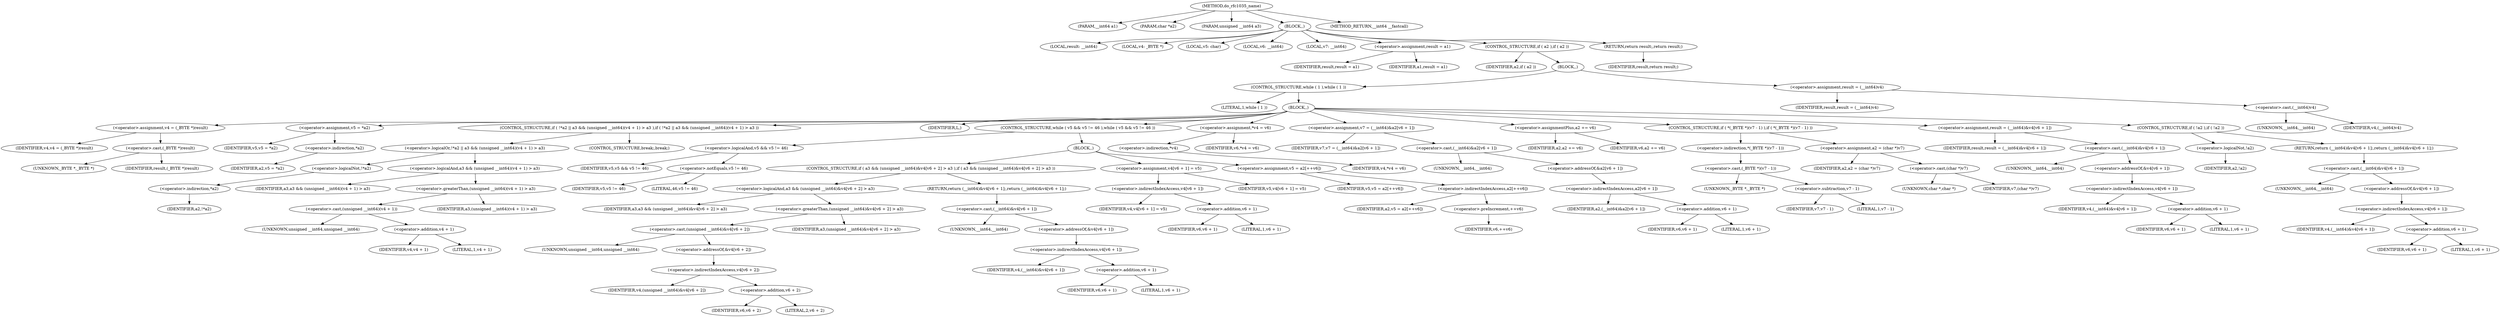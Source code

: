 digraph do_rfc1035_name {  
"1000106" [label = "(METHOD,do_rfc1035_name)" ]
"1000107" [label = "(PARAM,__int64 a1)" ]
"1000108" [label = "(PARAM,char *a2)" ]
"1000109" [label = "(PARAM,unsigned __int64 a3)" ]
"1000110" [label = "(BLOCK,,)" ]
"1000111" [label = "(LOCAL,result: __int64)" ]
"1000112" [label = "(LOCAL,v4: _BYTE *)" ]
"1000113" [label = "(LOCAL,v5: char)" ]
"1000114" [label = "(LOCAL,v6: __int64)" ]
"1000115" [label = "(LOCAL,v7: __int64)" ]
"1000116" [label = "(<operator>.assignment,result = a1)" ]
"1000117" [label = "(IDENTIFIER,result,result = a1)" ]
"1000118" [label = "(IDENTIFIER,a1,result = a1)" ]
"1000119" [label = "(CONTROL_STRUCTURE,if ( a2 ),if ( a2 ))" ]
"1000120" [label = "(IDENTIFIER,a2,if ( a2 ))" ]
"1000121" [label = "(BLOCK,,)" ]
"1000122" [label = "(CONTROL_STRUCTURE,while ( 1 ),while ( 1 ))" ]
"1000123" [label = "(LITERAL,1,while ( 1 ))" ]
"1000124" [label = "(BLOCK,,)" ]
"1000125" [label = "(<operator>.assignment,v4 = (_BYTE *)result)" ]
"1000126" [label = "(IDENTIFIER,v4,v4 = (_BYTE *)result)" ]
"1000127" [label = "(<operator>.cast,(_BYTE *)result)" ]
"1000128" [label = "(UNKNOWN,_BYTE *,_BYTE *)" ]
"1000129" [label = "(IDENTIFIER,result,(_BYTE *)result)" ]
"1000130" [label = "(<operator>.assignment,v5 = *a2)" ]
"1000131" [label = "(IDENTIFIER,v5,v5 = *a2)" ]
"1000132" [label = "(<operator>.indirection,*a2)" ]
"1000133" [label = "(IDENTIFIER,a2,v5 = *a2)" ]
"1000134" [label = "(CONTROL_STRUCTURE,if ( !*a2 || a3 && (unsigned __int64)(v4 + 1) > a3 ),if ( !*a2 || a3 && (unsigned __int64)(v4 + 1) > a3 ))" ]
"1000135" [label = "(<operator>.logicalOr,!*a2 || a3 && (unsigned __int64)(v4 + 1) > a3)" ]
"1000136" [label = "(<operator>.logicalNot,!*a2)" ]
"1000137" [label = "(<operator>.indirection,*a2)" ]
"1000138" [label = "(IDENTIFIER,a2,!*a2)" ]
"1000139" [label = "(<operator>.logicalAnd,a3 && (unsigned __int64)(v4 + 1) > a3)" ]
"1000140" [label = "(IDENTIFIER,a3,a3 && (unsigned __int64)(v4 + 1) > a3)" ]
"1000141" [label = "(<operator>.greaterThan,(unsigned __int64)(v4 + 1) > a3)" ]
"1000142" [label = "(<operator>.cast,(unsigned __int64)(v4 + 1))" ]
"1000143" [label = "(UNKNOWN,unsigned __int64,unsigned __int64)" ]
"1000144" [label = "(<operator>.addition,v4 + 1)" ]
"1000145" [label = "(IDENTIFIER,v4,v4 + 1)" ]
"1000146" [label = "(LITERAL,1,v4 + 1)" ]
"1000147" [label = "(IDENTIFIER,a3,(unsigned __int64)(v4 + 1) > a3)" ]
"1000148" [label = "(CONTROL_STRUCTURE,break;,break;)" ]
"1000149" [label = "(IDENTIFIER,L,)" ]
"1000150" [label = "(CONTROL_STRUCTURE,while ( v5 && v5 != 46 ),while ( v5 && v5 != 46 ))" ]
"1000151" [label = "(<operator>.logicalAnd,v5 && v5 != 46)" ]
"1000152" [label = "(IDENTIFIER,v5,v5 && v5 != 46)" ]
"1000153" [label = "(<operator>.notEquals,v5 != 46)" ]
"1000154" [label = "(IDENTIFIER,v5,v5 != 46)" ]
"1000155" [label = "(LITERAL,46,v5 != 46)" ]
"1000156" [label = "(BLOCK,,)" ]
"1000157" [label = "(CONTROL_STRUCTURE,if ( a3 && (unsigned __int64)&v4[v6 + 2] > a3 ),if ( a3 && (unsigned __int64)&v4[v6 + 2] > a3 ))" ]
"1000158" [label = "(<operator>.logicalAnd,a3 && (unsigned __int64)&v4[v6 + 2] > a3)" ]
"1000159" [label = "(IDENTIFIER,a3,a3 && (unsigned __int64)&v4[v6 + 2] > a3)" ]
"1000160" [label = "(<operator>.greaterThan,(unsigned __int64)&v4[v6 + 2] > a3)" ]
"1000161" [label = "(<operator>.cast,(unsigned __int64)&v4[v6 + 2])" ]
"1000162" [label = "(UNKNOWN,unsigned __int64,unsigned __int64)" ]
"1000163" [label = "(<operator>.addressOf,&v4[v6 + 2])" ]
"1000164" [label = "(<operator>.indirectIndexAccess,v4[v6 + 2])" ]
"1000165" [label = "(IDENTIFIER,v4,(unsigned __int64)&v4[v6 + 2])" ]
"1000166" [label = "(<operator>.addition,v6 + 2)" ]
"1000167" [label = "(IDENTIFIER,v6,v6 + 2)" ]
"1000168" [label = "(LITERAL,2,v6 + 2)" ]
"1000169" [label = "(IDENTIFIER,a3,(unsigned __int64)&v4[v6 + 2] > a3)" ]
"1000170" [label = "(RETURN,return (__int64)&v4[v6 + 1];,return (__int64)&v4[v6 + 1];)" ]
"1000171" [label = "(<operator>.cast,(__int64)&v4[v6 + 1])" ]
"1000172" [label = "(UNKNOWN,__int64,__int64)" ]
"1000173" [label = "(<operator>.addressOf,&v4[v6 + 1])" ]
"1000174" [label = "(<operator>.indirectIndexAccess,v4[v6 + 1])" ]
"1000175" [label = "(IDENTIFIER,v4,(__int64)&v4[v6 + 1])" ]
"1000176" [label = "(<operator>.addition,v6 + 1)" ]
"1000177" [label = "(IDENTIFIER,v6,v6 + 1)" ]
"1000178" [label = "(LITERAL,1,v6 + 1)" ]
"1000179" [label = "(<operator>.assignment,v4[v6 + 1] = v5)" ]
"1000180" [label = "(<operator>.indirectIndexAccess,v4[v6 + 1])" ]
"1000181" [label = "(IDENTIFIER,v4,v4[v6 + 1] = v5)" ]
"1000182" [label = "(<operator>.addition,v6 + 1)" ]
"1000183" [label = "(IDENTIFIER,v6,v6 + 1)" ]
"1000184" [label = "(LITERAL,1,v6 + 1)" ]
"1000185" [label = "(IDENTIFIER,v5,v4[v6 + 1] = v5)" ]
"1000186" [label = "(<operator>.assignment,v5 = a2[++v6])" ]
"1000187" [label = "(IDENTIFIER,v5,v5 = a2[++v6])" ]
"1000188" [label = "(<operator>.indirectIndexAccess,a2[++v6])" ]
"1000189" [label = "(IDENTIFIER,a2,v5 = a2[++v6])" ]
"1000190" [label = "(<operator>.preIncrement,++v6)" ]
"1000191" [label = "(IDENTIFIER,v6,++v6)" ]
"1000192" [label = "(<operator>.assignment,*v4 = v6)" ]
"1000193" [label = "(<operator>.indirection,*v4)" ]
"1000194" [label = "(IDENTIFIER,v4,*v4 = v6)" ]
"1000195" [label = "(IDENTIFIER,v6,*v4 = v6)" ]
"1000196" [label = "(<operator>.assignment,v7 = (__int64)&a2[v6 + 1])" ]
"1000197" [label = "(IDENTIFIER,v7,v7 = (__int64)&a2[v6 + 1])" ]
"1000198" [label = "(<operator>.cast,(__int64)&a2[v6 + 1])" ]
"1000199" [label = "(UNKNOWN,__int64,__int64)" ]
"1000200" [label = "(<operator>.addressOf,&a2[v6 + 1])" ]
"1000201" [label = "(<operator>.indirectIndexAccess,a2[v6 + 1])" ]
"1000202" [label = "(IDENTIFIER,a2,(__int64)&a2[v6 + 1])" ]
"1000203" [label = "(<operator>.addition,v6 + 1)" ]
"1000204" [label = "(IDENTIFIER,v6,v6 + 1)" ]
"1000205" [label = "(LITERAL,1,v6 + 1)" ]
"1000206" [label = "(<operator>.assignmentPlus,a2 += v6)" ]
"1000207" [label = "(IDENTIFIER,a2,a2 += v6)" ]
"1000208" [label = "(IDENTIFIER,v6,a2 += v6)" ]
"1000209" [label = "(CONTROL_STRUCTURE,if ( *(_BYTE *)(v7 - 1) ),if ( *(_BYTE *)(v7 - 1) ))" ]
"1000210" [label = "(<operator>.indirection,*(_BYTE *)(v7 - 1))" ]
"1000211" [label = "(<operator>.cast,(_BYTE *)(v7 - 1))" ]
"1000212" [label = "(UNKNOWN,_BYTE *,_BYTE *)" ]
"1000213" [label = "(<operator>.subtraction,v7 - 1)" ]
"1000214" [label = "(IDENTIFIER,v7,v7 - 1)" ]
"1000215" [label = "(LITERAL,1,v7 - 1)" ]
"1000216" [label = "(<operator>.assignment,a2 = (char *)v7)" ]
"1000217" [label = "(IDENTIFIER,a2,a2 = (char *)v7)" ]
"1000218" [label = "(<operator>.cast,(char *)v7)" ]
"1000219" [label = "(UNKNOWN,char *,char *)" ]
"1000220" [label = "(IDENTIFIER,v7,(char *)v7)" ]
"1000221" [label = "(<operator>.assignment,result = (__int64)&v4[v6 + 1])" ]
"1000222" [label = "(IDENTIFIER,result,result = (__int64)&v4[v6 + 1])" ]
"1000223" [label = "(<operator>.cast,(__int64)&v4[v6 + 1])" ]
"1000224" [label = "(UNKNOWN,__int64,__int64)" ]
"1000225" [label = "(<operator>.addressOf,&v4[v6 + 1])" ]
"1000226" [label = "(<operator>.indirectIndexAccess,v4[v6 + 1])" ]
"1000227" [label = "(IDENTIFIER,v4,(__int64)&v4[v6 + 1])" ]
"1000228" [label = "(<operator>.addition,v6 + 1)" ]
"1000229" [label = "(IDENTIFIER,v6,v6 + 1)" ]
"1000230" [label = "(LITERAL,1,v6 + 1)" ]
"1000231" [label = "(CONTROL_STRUCTURE,if ( !a2 ),if ( !a2 ))" ]
"1000232" [label = "(<operator>.logicalNot,!a2)" ]
"1000233" [label = "(IDENTIFIER,a2,!a2)" ]
"1000234" [label = "(RETURN,return (__int64)&v4[v6 + 1];,return (__int64)&v4[v6 + 1];)" ]
"1000235" [label = "(<operator>.cast,(__int64)&v4[v6 + 1])" ]
"1000236" [label = "(UNKNOWN,__int64,__int64)" ]
"1000237" [label = "(<operator>.addressOf,&v4[v6 + 1])" ]
"1000238" [label = "(<operator>.indirectIndexAccess,v4[v6 + 1])" ]
"1000239" [label = "(IDENTIFIER,v4,(__int64)&v4[v6 + 1])" ]
"1000240" [label = "(<operator>.addition,v6 + 1)" ]
"1000241" [label = "(IDENTIFIER,v6,v6 + 1)" ]
"1000242" [label = "(LITERAL,1,v6 + 1)" ]
"1000243" [label = "(<operator>.assignment,result = (__int64)v4)" ]
"1000244" [label = "(IDENTIFIER,result,result = (__int64)v4)" ]
"1000245" [label = "(<operator>.cast,(__int64)v4)" ]
"1000246" [label = "(UNKNOWN,__int64,__int64)" ]
"1000247" [label = "(IDENTIFIER,v4,(__int64)v4)" ]
"1000248" [label = "(RETURN,return result;,return result;)" ]
"1000249" [label = "(IDENTIFIER,result,return result;)" ]
"1000250" [label = "(METHOD_RETURN,__int64 __fastcall)" ]
  "1000106" -> "1000107" 
  "1000106" -> "1000108" 
  "1000106" -> "1000109" 
  "1000106" -> "1000110" 
  "1000106" -> "1000250" 
  "1000110" -> "1000111" 
  "1000110" -> "1000112" 
  "1000110" -> "1000113" 
  "1000110" -> "1000114" 
  "1000110" -> "1000115" 
  "1000110" -> "1000116" 
  "1000110" -> "1000119" 
  "1000110" -> "1000248" 
  "1000116" -> "1000117" 
  "1000116" -> "1000118" 
  "1000119" -> "1000120" 
  "1000119" -> "1000121" 
  "1000121" -> "1000122" 
  "1000121" -> "1000243" 
  "1000122" -> "1000123" 
  "1000122" -> "1000124" 
  "1000124" -> "1000125" 
  "1000124" -> "1000130" 
  "1000124" -> "1000134" 
  "1000124" -> "1000149" 
  "1000124" -> "1000150" 
  "1000124" -> "1000192" 
  "1000124" -> "1000196" 
  "1000124" -> "1000206" 
  "1000124" -> "1000209" 
  "1000124" -> "1000221" 
  "1000124" -> "1000231" 
  "1000125" -> "1000126" 
  "1000125" -> "1000127" 
  "1000127" -> "1000128" 
  "1000127" -> "1000129" 
  "1000130" -> "1000131" 
  "1000130" -> "1000132" 
  "1000132" -> "1000133" 
  "1000134" -> "1000135" 
  "1000134" -> "1000148" 
  "1000135" -> "1000136" 
  "1000135" -> "1000139" 
  "1000136" -> "1000137" 
  "1000137" -> "1000138" 
  "1000139" -> "1000140" 
  "1000139" -> "1000141" 
  "1000141" -> "1000142" 
  "1000141" -> "1000147" 
  "1000142" -> "1000143" 
  "1000142" -> "1000144" 
  "1000144" -> "1000145" 
  "1000144" -> "1000146" 
  "1000150" -> "1000151" 
  "1000150" -> "1000156" 
  "1000151" -> "1000152" 
  "1000151" -> "1000153" 
  "1000153" -> "1000154" 
  "1000153" -> "1000155" 
  "1000156" -> "1000157" 
  "1000156" -> "1000179" 
  "1000156" -> "1000186" 
  "1000157" -> "1000158" 
  "1000157" -> "1000170" 
  "1000158" -> "1000159" 
  "1000158" -> "1000160" 
  "1000160" -> "1000161" 
  "1000160" -> "1000169" 
  "1000161" -> "1000162" 
  "1000161" -> "1000163" 
  "1000163" -> "1000164" 
  "1000164" -> "1000165" 
  "1000164" -> "1000166" 
  "1000166" -> "1000167" 
  "1000166" -> "1000168" 
  "1000170" -> "1000171" 
  "1000171" -> "1000172" 
  "1000171" -> "1000173" 
  "1000173" -> "1000174" 
  "1000174" -> "1000175" 
  "1000174" -> "1000176" 
  "1000176" -> "1000177" 
  "1000176" -> "1000178" 
  "1000179" -> "1000180" 
  "1000179" -> "1000185" 
  "1000180" -> "1000181" 
  "1000180" -> "1000182" 
  "1000182" -> "1000183" 
  "1000182" -> "1000184" 
  "1000186" -> "1000187" 
  "1000186" -> "1000188" 
  "1000188" -> "1000189" 
  "1000188" -> "1000190" 
  "1000190" -> "1000191" 
  "1000192" -> "1000193" 
  "1000192" -> "1000195" 
  "1000193" -> "1000194" 
  "1000196" -> "1000197" 
  "1000196" -> "1000198" 
  "1000198" -> "1000199" 
  "1000198" -> "1000200" 
  "1000200" -> "1000201" 
  "1000201" -> "1000202" 
  "1000201" -> "1000203" 
  "1000203" -> "1000204" 
  "1000203" -> "1000205" 
  "1000206" -> "1000207" 
  "1000206" -> "1000208" 
  "1000209" -> "1000210" 
  "1000209" -> "1000216" 
  "1000210" -> "1000211" 
  "1000211" -> "1000212" 
  "1000211" -> "1000213" 
  "1000213" -> "1000214" 
  "1000213" -> "1000215" 
  "1000216" -> "1000217" 
  "1000216" -> "1000218" 
  "1000218" -> "1000219" 
  "1000218" -> "1000220" 
  "1000221" -> "1000222" 
  "1000221" -> "1000223" 
  "1000223" -> "1000224" 
  "1000223" -> "1000225" 
  "1000225" -> "1000226" 
  "1000226" -> "1000227" 
  "1000226" -> "1000228" 
  "1000228" -> "1000229" 
  "1000228" -> "1000230" 
  "1000231" -> "1000232" 
  "1000231" -> "1000234" 
  "1000232" -> "1000233" 
  "1000234" -> "1000235" 
  "1000235" -> "1000236" 
  "1000235" -> "1000237" 
  "1000237" -> "1000238" 
  "1000238" -> "1000239" 
  "1000238" -> "1000240" 
  "1000240" -> "1000241" 
  "1000240" -> "1000242" 
  "1000243" -> "1000244" 
  "1000243" -> "1000245" 
  "1000245" -> "1000246" 
  "1000245" -> "1000247" 
  "1000248" -> "1000249" 
}
